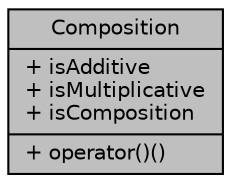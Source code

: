 digraph G
{
  edge [fontname="Helvetica",fontsize="10",labelfontname="Helvetica",labelfontsize="10"];
  node [fontname="Helvetica",fontsize="10",shape=record];
  Node1 [label="{Composition\n|+ isAdditive\l+ isMultiplicative\l+ isComposition\l|+ operator()()\l}",height=0.2,width=0.4,color="black", fillcolor="grey75", style="filled" fontcolor="black"];
}
